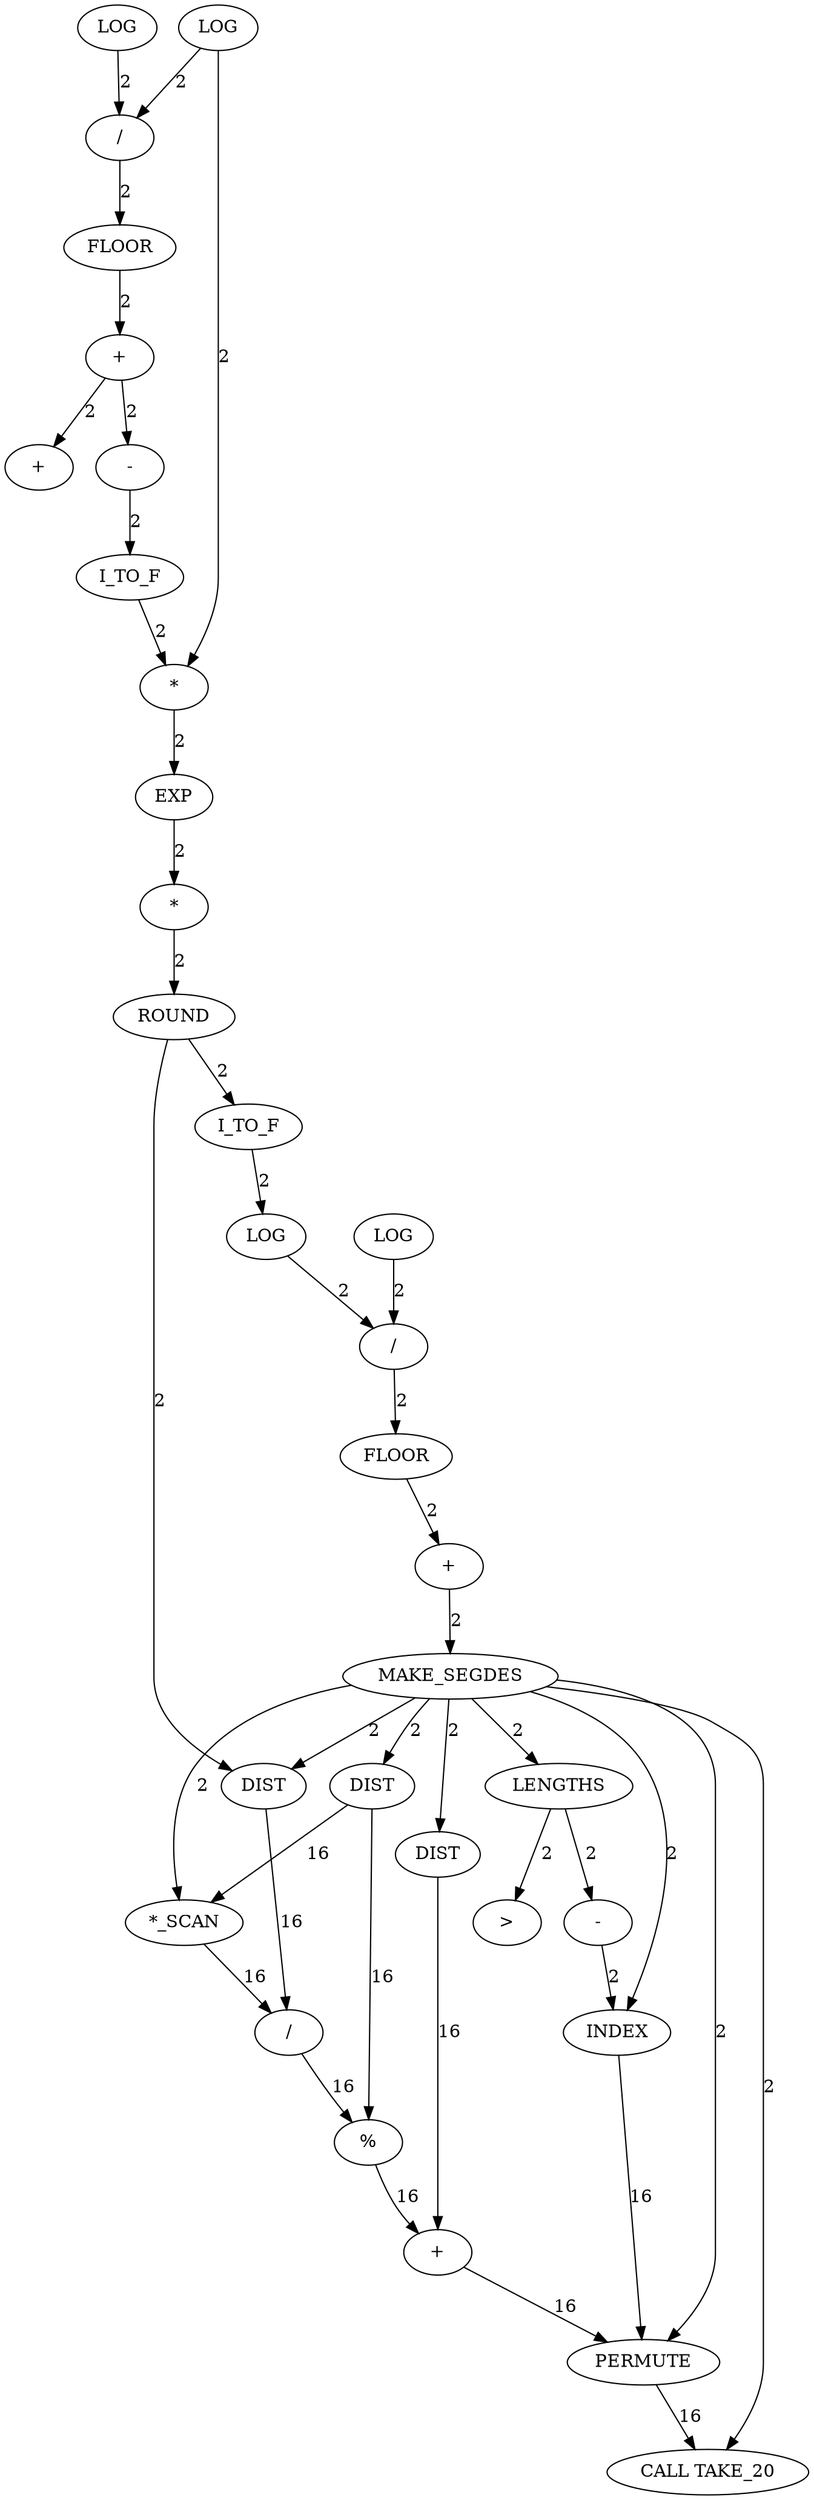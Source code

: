 digraph {
	is_A_INST_5388 [label=INDEX cost=1376]
	is_A_INST_5336 [label=DIST cost=129]
	is_A_INST_5304 [label=LOG cost=4386]
	is_A_INST_1168 [label="-" cost=87]
	is_A_INST_5313 [label="*" cost=44]
	is_A_INST_1169 [label=I_TO_F cost=86]
	is_A_INST_1179 [label="\>" cost=429]
	is_A_INST_1163 [label=FLOOR cost=515]
	is_A_INST_5358 [label="/" cost=472]
	is_A_INST_5306 [label=LOG cost=44]
	is_A_INST_1164 [label="+" cost=87]
	is_A_INST_1183 [label="+" cost=0]
	is_A_INST_5327 [label="+" cost=44]
	is_A_INST_5320 [label=LOG cost=128]
	is_A_INST_5396 [label=PERMUTE cost=1032]
	is_A_INST_5309 [label="/" cost=87]
	is_A_INST_5325 [label="/" cost=86]
	is_A_INST_5330 [label=MAKE_SEGDES cost=86]
	is_A_INST_5369 [label="%" cost=2623]
	is_A_INST_5326 [label=FLOOR cost=44]
	is_A_INST_5343 [label=DIST cost=44]
	is_A_INST_5378 [label=LENGTHS cost=430]
	is_A_INST_5338 [label="*_SCAN" cost=774]
	is_A_INST_5350 [label=DIST cost=44]
	is_A_INST_5372 [label="+" cost=431]
	is_A_INST_1173 [label="*" cost=86]
	is_A_INST_1174 [label=ROUND cost=774]
	is_A_INST_5317 [label=I_TO_F cost=86]
	is_A_INST_5314 [label=EXP cost=13803]
	is_A_INST_5322 [label=LOG cost=85]
	is_A_INST_1186 [label="CALL TAKE_20" cost=0]
	is_A_INST_5380 [label="-" cost=86]
	is_A_INST_5388 -> is_A_INST_5396 [label=16 cost=16]
	is_A_INST_5336 -> is_A_INST_5338 [label=16 cost=16]
	is_A_INST_5336 -> is_A_INST_5369 [label=16 cost=16]
	is_A_INST_5304 -> is_A_INST_5309 [label=2 cost=2]
	is_A_INST_1168 -> is_A_INST_1169 [label=2 cost=2]
	is_A_INST_5313 -> is_A_INST_5314 [label=2 cost=2]
	is_A_INST_1169 -> is_A_INST_5313 [label=2 cost=2]
	is_A_INST_1163 -> is_A_INST_1164 [label=2 cost=2]
	is_A_INST_5358 -> is_A_INST_5369 [label=16 cost=16]
	is_A_INST_5306 -> is_A_INST_5309 [label=2 cost=2]
	is_A_INST_5306 -> is_A_INST_5313 [label=2 cost=2]
	is_A_INST_1164 -> is_A_INST_1168 [label=2 cost=2]
	is_A_INST_1164 -> is_A_INST_1183 [label=2 cost=2]
	is_A_INST_5327 -> is_A_INST_5330 [label=2 cost=2]
	is_A_INST_5320 -> is_A_INST_5325 [label=2 cost=2]
	is_A_INST_5396 -> is_A_INST_1186 [label=16 cost=16]
	is_A_INST_5309 -> is_A_INST_1163 [label=2 cost=2]
	is_A_INST_5325 -> is_A_INST_5326 [label=2 cost=2]
	is_A_INST_5330 -> is_A_INST_5336 [label=2 cost=2]
	is_A_INST_5330 -> is_A_INST_5338 [label=2 cost=2]
	is_A_INST_5330 -> is_A_INST_5343 [label=2 cost=2]
	is_A_INST_5330 -> is_A_INST_5350 [label=2 cost=2]
	is_A_INST_5330 -> is_A_INST_5378 [label=2 cost=2]
	is_A_INST_5330 -> is_A_INST_5388 [label=2 cost=2]
	is_A_INST_5330 -> is_A_INST_5396 [label=2 cost=2]
	is_A_INST_5330 -> is_A_INST_1186 [label=2 cost=2]
	is_A_INST_5369 -> is_A_INST_5372 [label=16 cost=16]
	is_A_INST_5326 -> is_A_INST_5327 [label=2 cost=2]
	is_A_INST_5343 -> is_A_INST_5358 [label=16 cost=16]
	is_A_INST_5378 -> is_A_INST_5380 [label=2 cost=2]
	is_A_INST_5378 -> is_A_INST_1179 [label=2 cost=2]
	is_A_INST_5338 -> is_A_INST_5358 [label=16 cost=16]
	is_A_INST_5350 -> is_A_INST_5372 [label=16 cost=16]
	is_A_INST_5372 -> is_A_INST_5396 [label=16 cost=16]
	is_A_INST_1173 -> is_A_INST_1174 [label=2 cost=2]
	is_A_INST_1174 -> is_A_INST_5317 [label=2 cost=2]
	is_A_INST_1174 -> is_A_INST_5343 [label=2 cost=2]
	is_A_INST_5317 -> is_A_INST_5320 [label=2 cost=2]
	is_A_INST_5314 -> is_A_INST_1173 [label=2 cost=2]
	is_A_INST_5322 -> is_A_INST_5325 [label=2 cost=2]
	is_A_INST_5380 -> is_A_INST_5388 [label=2 cost=2]
}
